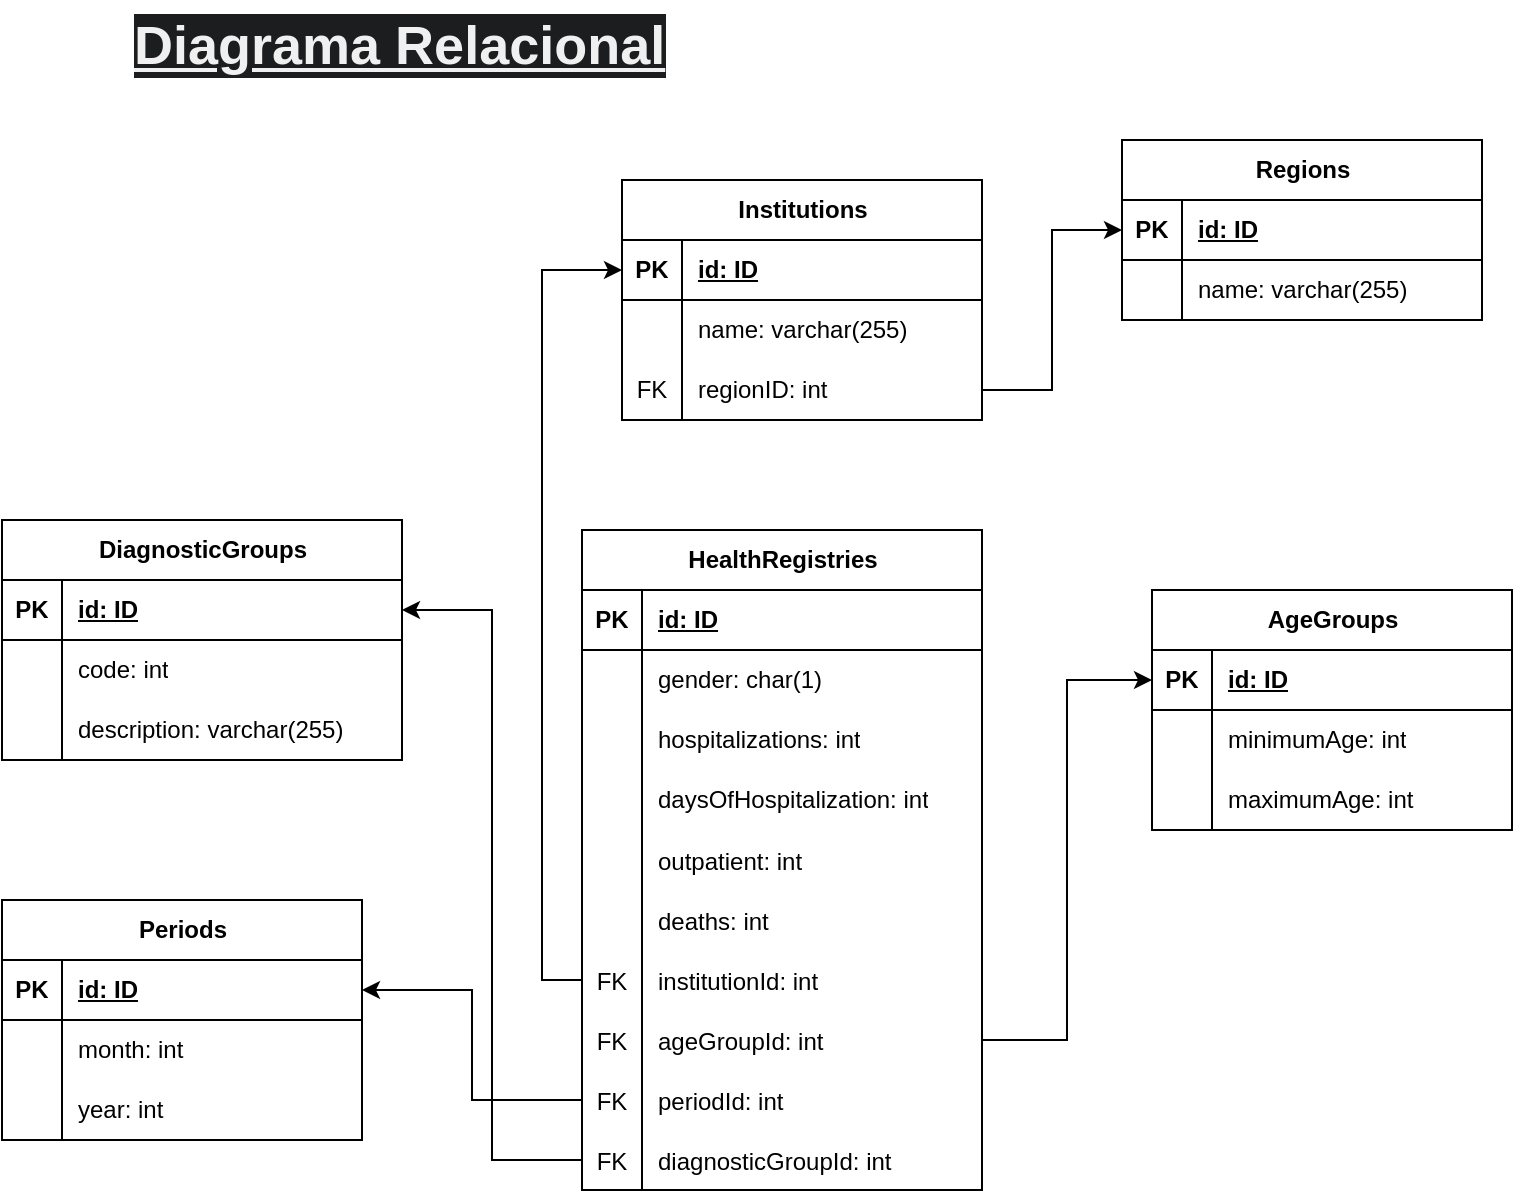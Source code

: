 <mxfile version="24.7.17">
  <diagram name="Page-1" id="1pG7qAtHlgnXFQDSmZo-">
    <mxGraphModel dx="1050" dy="621" grid="1" gridSize="10" guides="1" tooltips="1" connect="1" arrows="1" fold="1" page="1" pageScale="1" pageWidth="827" pageHeight="1169" math="0" shadow="0">
      <root>
        <mxCell id="0" />
        <mxCell id="1" parent="0" />
        <mxCell id="fRp8Ay0uZas1ZXzcsA2i-1" value="DiagnosticGroups" style="shape=table;startSize=30;container=1;collapsible=1;childLayout=tableLayout;fixedRows=1;rowLines=0;fontStyle=1;align=center;resizeLast=1;html=1;" parent="1" vertex="1">
          <mxGeometry x="36" y="330" width="200" height="120" as="geometry" />
        </mxCell>
        <mxCell id="fRp8Ay0uZas1ZXzcsA2i-2" value="" style="shape=tableRow;horizontal=0;startSize=0;swimlaneHead=0;swimlaneBody=0;fillColor=none;collapsible=0;dropTarget=0;points=[[0,0.5],[1,0.5]];portConstraint=eastwest;top=0;left=0;right=0;bottom=1;" parent="fRp8Ay0uZas1ZXzcsA2i-1" vertex="1">
          <mxGeometry y="30" width="200" height="30" as="geometry" />
        </mxCell>
        <mxCell id="fRp8Ay0uZas1ZXzcsA2i-3" value="PK" style="shape=partialRectangle;connectable=0;fillColor=none;top=0;left=0;bottom=0;right=0;fontStyle=1;overflow=hidden;whiteSpace=wrap;html=1;" parent="fRp8Ay0uZas1ZXzcsA2i-2" vertex="1">
          <mxGeometry width="30" height="30" as="geometry">
            <mxRectangle width="30" height="30" as="alternateBounds" />
          </mxGeometry>
        </mxCell>
        <mxCell id="fRp8Ay0uZas1ZXzcsA2i-4" value="id: ID" style="shape=partialRectangle;connectable=0;fillColor=none;top=0;left=0;bottom=0;right=0;align=left;spacingLeft=6;fontStyle=5;overflow=hidden;whiteSpace=wrap;html=1;" parent="fRp8Ay0uZas1ZXzcsA2i-2" vertex="1">
          <mxGeometry x="30" width="170" height="30" as="geometry">
            <mxRectangle width="170" height="30" as="alternateBounds" />
          </mxGeometry>
        </mxCell>
        <mxCell id="fRp8Ay0uZas1ZXzcsA2i-5" value="" style="shape=tableRow;horizontal=0;startSize=0;swimlaneHead=0;swimlaneBody=0;fillColor=none;collapsible=0;dropTarget=0;points=[[0,0.5],[1,0.5]];portConstraint=eastwest;top=0;left=0;right=0;bottom=0;" parent="fRp8Ay0uZas1ZXzcsA2i-1" vertex="1">
          <mxGeometry y="60" width="200" height="30" as="geometry" />
        </mxCell>
        <mxCell id="fRp8Ay0uZas1ZXzcsA2i-6" value="" style="shape=partialRectangle;connectable=0;fillColor=none;top=0;left=0;bottom=0;right=0;editable=1;overflow=hidden;whiteSpace=wrap;html=1;" parent="fRp8Ay0uZas1ZXzcsA2i-5" vertex="1">
          <mxGeometry width="30" height="30" as="geometry">
            <mxRectangle width="30" height="30" as="alternateBounds" />
          </mxGeometry>
        </mxCell>
        <mxCell id="fRp8Ay0uZas1ZXzcsA2i-7" value="code: int" style="shape=partialRectangle;connectable=0;fillColor=none;top=0;left=0;bottom=0;right=0;align=left;spacingLeft=6;overflow=hidden;whiteSpace=wrap;html=1;" parent="fRp8Ay0uZas1ZXzcsA2i-5" vertex="1">
          <mxGeometry x="30" width="170" height="30" as="geometry">
            <mxRectangle width="170" height="30" as="alternateBounds" />
          </mxGeometry>
        </mxCell>
        <mxCell id="fRp8Ay0uZas1ZXzcsA2i-8" value="" style="shape=tableRow;horizontal=0;startSize=0;swimlaneHead=0;swimlaneBody=0;fillColor=none;collapsible=0;dropTarget=0;points=[[0,0.5],[1,0.5]];portConstraint=eastwest;top=0;left=0;right=0;bottom=0;" parent="fRp8Ay0uZas1ZXzcsA2i-1" vertex="1">
          <mxGeometry y="90" width="200" height="30" as="geometry" />
        </mxCell>
        <mxCell id="fRp8Ay0uZas1ZXzcsA2i-9" value="" style="shape=partialRectangle;connectable=0;fillColor=none;top=0;left=0;bottom=0;right=0;editable=1;overflow=hidden;whiteSpace=wrap;html=1;" parent="fRp8Ay0uZas1ZXzcsA2i-8" vertex="1">
          <mxGeometry width="30" height="30" as="geometry">
            <mxRectangle width="30" height="30" as="alternateBounds" />
          </mxGeometry>
        </mxCell>
        <mxCell id="fRp8Ay0uZas1ZXzcsA2i-10" value="description: varchar(255)" style="shape=partialRectangle;connectable=0;fillColor=none;top=0;left=0;bottom=0;right=0;align=left;spacingLeft=6;overflow=hidden;whiteSpace=wrap;html=1;" parent="fRp8Ay0uZas1ZXzcsA2i-8" vertex="1">
          <mxGeometry x="30" width="170" height="30" as="geometry">
            <mxRectangle width="170" height="30" as="alternateBounds" />
          </mxGeometry>
        </mxCell>
        <mxCell id="fRp8Ay0uZas1ZXzcsA2i-14" value="Periods" style="shape=table;startSize=30;container=1;collapsible=1;childLayout=tableLayout;fixedRows=1;rowLines=0;fontStyle=1;align=center;resizeLast=1;html=1;" parent="1" vertex="1">
          <mxGeometry x="36" y="520" width="180" height="120" as="geometry" />
        </mxCell>
        <mxCell id="fRp8Ay0uZas1ZXzcsA2i-15" value="" style="shape=tableRow;horizontal=0;startSize=0;swimlaneHead=0;swimlaneBody=0;fillColor=none;collapsible=0;dropTarget=0;points=[[0,0.5],[1,0.5]];portConstraint=eastwest;top=0;left=0;right=0;bottom=1;" parent="fRp8Ay0uZas1ZXzcsA2i-14" vertex="1">
          <mxGeometry y="30" width="180" height="30" as="geometry" />
        </mxCell>
        <mxCell id="fRp8Ay0uZas1ZXzcsA2i-16" value="PK" style="shape=partialRectangle;connectable=0;fillColor=none;top=0;left=0;bottom=0;right=0;fontStyle=1;overflow=hidden;whiteSpace=wrap;html=1;" parent="fRp8Ay0uZas1ZXzcsA2i-15" vertex="1">
          <mxGeometry width="30" height="30" as="geometry">
            <mxRectangle width="30" height="30" as="alternateBounds" />
          </mxGeometry>
        </mxCell>
        <mxCell id="fRp8Ay0uZas1ZXzcsA2i-17" value="id: ID" style="shape=partialRectangle;connectable=0;fillColor=none;top=0;left=0;bottom=0;right=0;align=left;spacingLeft=6;fontStyle=5;overflow=hidden;whiteSpace=wrap;html=1;" parent="fRp8Ay0uZas1ZXzcsA2i-15" vertex="1">
          <mxGeometry x="30" width="150" height="30" as="geometry">
            <mxRectangle width="150" height="30" as="alternateBounds" />
          </mxGeometry>
        </mxCell>
        <mxCell id="fRp8Ay0uZas1ZXzcsA2i-18" value="" style="shape=tableRow;horizontal=0;startSize=0;swimlaneHead=0;swimlaneBody=0;fillColor=none;collapsible=0;dropTarget=0;points=[[0,0.5],[1,0.5]];portConstraint=eastwest;top=0;left=0;right=0;bottom=0;" parent="fRp8Ay0uZas1ZXzcsA2i-14" vertex="1">
          <mxGeometry y="60" width="180" height="30" as="geometry" />
        </mxCell>
        <mxCell id="fRp8Ay0uZas1ZXzcsA2i-19" value="" style="shape=partialRectangle;connectable=0;fillColor=none;top=0;left=0;bottom=0;right=0;editable=1;overflow=hidden;whiteSpace=wrap;html=1;" parent="fRp8Ay0uZas1ZXzcsA2i-18" vertex="1">
          <mxGeometry width="30" height="30" as="geometry">
            <mxRectangle width="30" height="30" as="alternateBounds" />
          </mxGeometry>
        </mxCell>
        <mxCell id="fRp8Ay0uZas1ZXzcsA2i-20" value="month: int" style="shape=partialRectangle;connectable=0;fillColor=none;top=0;left=0;bottom=0;right=0;align=left;spacingLeft=6;overflow=hidden;whiteSpace=wrap;html=1;" parent="fRp8Ay0uZas1ZXzcsA2i-18" vertex="1">
          <mxGeometry x="30" width="150" height="30" as="geometry">
            <mxRectangle width="150" height="30" as="alternateBounds" />
          </mxGeometry>
        </mxCell>
        <mxCell id="fRp8Ay0uZas1ZXzcsA2i-21" value="" style="shape=tableRow;horizontal=0;startSize=0;swimlaneHead=0;swimlaneBody=0;fillColor=none;collapsible=0;dropTarget=0;points=[[0,0.5],[1,0.5]];portConstraint=eastwest;top=0;left=0;right=0;bottom=0;" parent="fRp8Ay0uZas1ZXzcsA2i-14" vertex="1">
          <mxGeometry y="90" width="180" height="30" as="geometry" />
        </mxCell>
        <mxCell id="fRp8Ay0uZas1ZXzcsA2i-22" value="" style="shape=partialRectangle;connectable=0;fillColor=none;top=0;left=0;bottom=0;right=0;editable=1;overflow=hidden;whiteSpace=wrap;html=1;" parent="fRp8Ay0uZas1ZXzcsA2i-21" vertex="1">
          <mxGeometry width="30" height="30" as="geometry">
            <mxRectangle width="30" height="30" as="alternateBounds" />
          </mxGeometry>
        </mxCell>
        <mxCell id="fRp8Ay0uZas1ZXzcsA2i-23" value="year: int" style="shape=partialRectangle;connectable=0;fillColor=none;top=0;left=0;bottom=0;right=0;align=left;spacingLeft=6;overflow=hidden;whiteSpace=wrap;html=1;" parent="fRp8Ay0uZas1ZXzcsA2i-21" vertex="1">
          <mxGeometry x="30" width="150" height="30" as="geometry">
            <mxRectangle width="150" height="30" as="alternateBounds" />
          </mxGeometry>
        </mxCell>
        <mxCell id="fRp8Ay0uZas1ZXzcsA2i-27" value="Regions" style="shape=table;startSize=30;container=1;collapsible=1;childLayout=tableLayout;fixedRows=1;rowLines=0;fontStyle=1;align=center;resizeLast=1;html=1;" parent="1" vertex="1">
          <mxGeometry x="596" y="140" width="180" height="90" as="geometry" />
        </mxCell>
        <mxCell id="fRp8Ay0uZas1ZXzcsA2i-28" value="" style="shape=tableRow;horizontal=0;startSize=0;swimlaneHead=0;swimlaneBody=0;fillColor=none;collapsible=0;dropTarget=0;points=[[0,0.5],[1,0.5]];portConstraint=eastwest;top=0;left=0;right=0;bottom=1;" parent="fRp8Ay0uZas1ZXzcsA2i-27" vertex="1">
          <mxGeometry y="30" width="180" height="30" as="geometry" />
        </mxCell>
        <mxCell id="fRp8Ay0uZas1ZXzcsA2i-29" value="PK" style="shape=partialRectangle;connectable=0;fillColor=none;top=0;left=0;bottom=0;right=0;fontStyle=1;overflow=hidden;whiteSpace=wrap;html=1;" parent="fRp8Ay0uZas1ZXzcsA2i-28" vertex="1">
          <mxGeometry width="30" height="30" as="geometry">
            <mxRectangle width="30" height="30" as="alternateBounds" />
          </mxGeometry>
        </mxCell>
        <mxCell id="fRp8Ay0uZas1ZXzcsA2i-30" value="id: ID" style="shape=partialRectangle;connectable=0;fillColor=none;top=0;left=0;bottom=0;right=0;align=left;spacingLeft=6;fontStyle=5;overflow=hidden;whiteSpace=wrap;html=1;" parent="fRp8Ay0uZas1ZXzcsA2i-28" vertex="1">
          <mxGeometry x="30" width="150" height="30" as="geometry">
            <mxRectangle width="150" height="30" as="alternateBounds" />
          </mxGeometry>
        </mxCell>
        <mxCell id="fRp8Ay0uZas1ZXzcsA2i-31" value="" style="shape=tableRow;horizontal=0;startSize=0;swimlaneHead=0;swimlaneBody=0;fillColor=none;collapsible=0;dropTarget=0;points=[[0,0.5],[1,0.5]];portConstraint=eastwest;top=0;left=0;right=0;bottom=0;" parent="fRp8Ay0uZas1ZXzcsA2i-27" vertex="1">
          <mxGeometry y="60" width="180" height="30" as="geometry" />
        </mxCell>
        <mxCell id="fRp8Ay0uZas1ZXzcsA2i-32" value="" style="shape=partialRectangle;connectable=0;fillColor=none;top=0;left=0;bottom=0;right=0;editable=1;overflow=hidden;whiteSpace=wrap;html=1;" parent="fRp8Ay0uZas1ZXzcsA2i-31" vertex="1">
          <mxGeometry width="30" height="30" as="geometry">
            <mxRectangle width="30" height="30" as="alternateBounds" />
          </mxGeometry>
        </mxCell>
        <mxCell id="fRp8Ay0uZas1ZXzcsA2i-33" value="name: varchar(255)" style="shape=partialRectangle;connectable=0;fillColor=none;top=0;left=0;bottom=0;right=0;align=left;spacingLeft=6;overflow=hidden;whiteSpace=wrap;html=1;" parent="fRp8Ay0uZas1ZXzcsA2i-31" vertex="1">
          <mxGeometry x="30" width="150" height="30" as="geometry">
            <mxRectangle width="150" height="30" as="alternateBounds" />
          </mxGeometry>
        </mxCell>
        <mxCell id="fRp8Ay0uZas1ZXzcsA2i-40" value="HealthRegistries" style="shape=table;startSize=30;container=1;collapsible=1;childLayout=tableLayout;fixedRows=1;rowLines=0;fontStyle=1;align=center;resizeLast=1;html=1;" parent="1" vertex="1">
          <mxGeometry x="326" y="335" width="200" height="330" as="geometry" />
        </mxCell>
        <mxCell id="fRp8Ay0uZas1ZXzcsA2i-41" value="" style="shape=tableRow;horizontal=0;startSize=0;swimlaneHead=0;swimlaneBody=0;fillColor=none;collapsible=0;dropTarget=0;points=[[0,0.5],[1,0.5]];portConstraint=eastwest;top=0;left=0;right=0;bottom=1;" parent="fRp8Ay0uZas1ZXzcsA2i-40" vertex="1">
          <mxGeometry y="30" width="200" height="30" as="geometry" />
        </mxCell>
        <mxCell id="fRp8Ay0uZas1ZXzcsA2i-42" value="PK" style="shape=partialRectangle;connectable=0;fillColor=none;top=0;left=0;bottom=0;right=0;fontStyle=1;overflow=hidden;whiteSpace=wrap;html=1;" parent="fRp8Ay0uZas1ZXzcsA2i-41" vertex="1">
          <mxGeometry width="30" height="30" as="geometry">
            <mxRectangle width="30" height="30" as="alternateBounds" />
          </mxGeometry>
        </mxCell>
        <mxCell id="fRp8Ay0uZas1ZXzcsA2i-43" value="id: ID" style="shape=partialRectangle;connectable=0;fillColor=none;top=0;left=0;bottom=0;right=0;align=left;spacingLeft=6;fontStyle=5;overflow=hidden;whiteSpace=wrap;html=1;" parent="fRp8Ay0uZas1ZXzcsA2i-41" vertex="1">
          <mxGeometry x="30" width="170" height="30" as="geometry">
            <mxRectangle width="170" height="30" as="alternateBounds" />
          </mxGeometry>
        </mxCell>
        <mxCell id="fRp8Ay0uZas1ZXzcsA2i-44" value="" style="shape=tableRow;horizontal=0;startSize=0;swimlaneHead=0;swimlaneBody=0;fillColor=none;collapsible=0;dropTarget=0;points=[[0,0.5],[1,0.5]];portConstraint=eastwest;top=0;left=0;right=0;bottom=0;" parent="fRp8Ay0uZas1ZXzcsA2i-40" vertex="1">
          <mxGeometry y="60" width="200" height="30" as="geometry" />
        </mxCell>
        <mxCell id="fRp8Ay0uZas1ZXzcsA2i-45" value="" style="shape=partialRectangle;connectable=0;fillColor=none;top=0;left=0;bottom=0;right=0;editable=1;overflow=hidden;whiteSpace=wrap;html=1;" parent="fRp8Ay0uZas1ZXzcsA2i-44" vertex="1">
          <mxGeometry width="30" height="30" as="geometry">
            <mxRectangle width="30" height="30" as="alternateBounds" />
          </mxGeometry>
        </mxCell>
        <mxCell id="fRp8Ay0uZas1ZXzcsA2i-46" value="gender: char(1)" style="shape=partialRectangle;connectable=0;fillColor=none;top=0;left=0;bottom=0;right=0;align=left;spacingLeft=6;overflow=hidden;whiteSpace=wrap;html=1;" parent="fRp8Ay0uZas1ZXzcsA2i-44" vertex="1">
          <mxGeometry x="30" width="170" height="30" as="geometry">
            <mxRectangle width="170" height="30" as="alternateBounds" />
          </mxGeometry>
        </mxCell>
        <mxCell id="fRp8Ay0uZas1ZXzcsA2i-47" value="" style="shape=tableRow;horizontal=0;startSize=0;swimlaneHead=0;swimlaneBody=0;fillColor=none;collapsible=0;dropTarget=0;points=[[0,0.5],[1,0.5]];portConstraint=eastwest;top=0;left=0;right=0;bottom=0;" parent="fRp8Ay0uZas1ZXzcsA2i-40" vertex="1">
          <mxGeometry y="90" width="200" height="30" as="geometry" />
        </mxCell>
        <mxCell id="fRp8Ay0uZas1ZXzcsA2i-48" value="" style="shape=partialRectangle;connectable=0;fillColor=none;top=0;left=0;bottom=0;right=0;editable=1;overflow=hidden;whiteSpace=wrap;html=1;" parent="fRp8Ay0uZas1ZXzcsA2i-47" vertex="1">
          <mxGeometry width="30" height="30" as="geometry">
            <mxRectangle width="30" height="30" as="alternateBounds" />
          </mxGeometry>
        </mxCell>
        <mxCell id="fRp8Ay0uZas1ZXzcsA2i-49" value="hospitalizations: int" style="shape=partialRectangle;connectable=0;fillColor=none;top=0;left=0;bottom=0;right=0;align=left;spacingLeft=6;overflow=hidden;whiteSpace=wrap;html=1;" parent="fRp8Ay0uZas1ZXzcsA2i-47" vertex="1">
          <mxGeometry x="30" width="170" height="30" as="geometry">
            <mxRectangle width="170" height="30" as="alternateBounds" />
          </mxGeometry>
        </mxCell>
        <mxCell id="fRp8Ay0uZas1ZXzcsA2i-50" value="" style="shape=tableRow;horizontal=0;startSize=0;swimlaneHead=0;swimlaneBody=0;fillColor=none;collapsible=0;dropTarget=0;points=[[0,0.5],[1,0.5]];portConstraint=eastwest;top=0;left=0;right=0;bottom=0;" parent="fRp8Ay0uZas1ZXzcsA2i-40" vertex="1">
          <mxGeometry y="120" width="200" height="30" as="geometry" />
        </mxCell>
        <mxCell id="fRp8Ay0uZas1ZXzcsA2i-51" value="" style="shape=partialRectangle;connectable=0;fillColor=none;top=0;left=0;bottom=0;right=0;editable=1;overflow=hidden;whiteSpace=wrap;html=1;" parent="fRp8Ay0uZas1ZXzcsA2i-50" vertex="1">
          <mxGeometry width="30" height="30" as="geometry">
            <mxRectangle width="30" height="30" as="alternateBounds" />
          </mxGeometry>
        </mxCell>
        <mxCell id="fRp8Ay0uZas1ZXzcsA2i-52" value="daysOfHospitalization: int" style="shape=partialRectangle;connectable=0;fillColor=none;top=0;left=0;bottom=0;right=0;align=left;spacingLeft=6;overflow=hidden;whiteSpace=wrap;html=1;" parent="fRp8Ay0uZas1ZXzcsA2i-50" vertex="1">
          <mxGeometry x="30" width="170" height="30" as="geometry">
            <mxRectangle width="170" height="30" as="alternateBounds" />
          </mxGeometry>
        </mxCell>
        <mxCell id="fRp8Ay0uZas1ZXzcsA2i-67" value="" style="shape=tableRow;horizontal=0;startSize=0;swimlaneHead=0;swimlaneBody=0;fillColor=none;collapsible=0;dropTarget=0;points=[[0,0.5],[1,0.5]];portConstraint=eastwest;top=0;left=0;right=0;bottom=0;" parent="fRp8Ay0uZas1ZXzcsA2i-40" vertex="1">
          <mxGeometry y="150" width="200" height="30" as="geometry" />
        </mxCell>
        <mxCell id="fRp8Ay0uZas1ZXzcsA2i-68" value="" style="shape=partialRectangle;connectable=0;fillColor=none;top=0;left=0;bottom=0;right=0;editable=1;overflow=hidden;" parent="fRp8Ay0uZas1ZXzcsA2i-67" vertex="1">
          <mxGeometry width="30" height="30" as="geometry">
            <mxRectangle width="30" height="30" as="alternateBounds" />
          </mxGeometry>
        </mxCell>
        <mxCell id="fRp8Ay0uZas1ZXzcsA2i-69" value="outpatient: int" style="shape=partialRectangle;connectable=0;fillColor=none;top=0;left=0;bottom=0;right=0;align=left;spacingLeft=6;overflow=hidden;" parent="fRp8Ay0uZas1ZXzcsA2i-67" vertex="1">
          <mxGeometry x="30" width="170" height="30" as="geometry">
            <mxRectangle width="170" height="30" as="alternateBounds" />
          </mxGeometry>
        </mxCell>
        <mxCell id="fRp8Ay0uZas1ZXzcsA2i-76" value="" style="shape=tableRow;horizontal=0;startSize=0;swimlaneHead=0;swimlaneBody=0;fillColor=none;collapsible=0;dropTarget=0;points=[[0,0.5],[1,0.5]];portConstraint=eastwest;top=0;left=0;right=0;bottom=0;" parent="fRp8Ay0uZas1ZXzcsA2i-40" vertex="1">
          <mxGeometry y="180" width="200" height="30" as="geometry" />
        </mxCell>
        <mxCell id="fRp8Ay0uZas1ZXzcsA2i-77" value="" style="shape=partialRectangle;connectable=0;fillColor=none;top=0;left=0;bottom=0;right=0;editable=1;overflow=hidden;" parent="fRp8Ay0uZas1ZXzcsA2i-76" vertex="1">
          <mxGeometry width="30" height="30" as="geometry">
            <mxRectangle width="30" height="30" as="alternateBounds" />
          </mxGeometry>
        </mxCell>
        <mxCell id="fRp8Ay0uZas1ZXzcsA2i-78" value="deaths: int" style="shape=partialRectangle;connectable=0;fillColor=none;top=0;left=0;bottom=0;right=0;align=left;spacingLeft=6;overflow=hidden;" parent="fRp8Ay0uZas1ZXzcsA2i-76" vertex="1">
          <mxGeometry x="30" width="170" height="30" as="geometry">
            <mxRectangle width="170" height="30" as="alternateBounds" />
          </mxGeometry>
        </mxCell>
        <mxCell id="fRp8Ay0uZas1ZXzcsA2i-73" value="" style="shape=tableRow;horizontal=0;startSize=0;swimlaneHead=0;swimlaneBody=0;fillColor=none;collapsible=0;dropTarget=0;points=[[0,0.5],[1,0.5]];portConstraint=eastwest;top=0;left=0;right=0;bottom=0;" parent="fRp8Ay0uZas1ZXzcsA2i-40" vertex="1">
          <mxGeometry y="210" width="200" height="30" as="geometry" />
        </mxCell>
        <mxCell id="fRp8Ay0uZas1ZXzcsA2i-74" value="FK" style="shape=partialRectangle;connectable=0;fillColor=none;top=0;left=0;bottom=0;right=0;editable=1;overflow=hidden;" parent="fRp8Ay0uZas1ZXzcsA2i-73" vertex="1">
          <mxGeometry width="30" height="30" as="geometry">
            <mxRectangle width="30" height="30" as="alternateBounds" />
          </mxGeometry>
        </mxCell>
        <mxCell id="fRp8Ay0uZas1ZXzcsA2i-75" value="institutionId: int" style="shape=partialRectangle;connectable=0;fillColor=none;top=0;left=0;bottom=0;right=0;align=left;spacingLeft=6;overflow=hidden;" parent="fRp8Ay0uZas1ZXzcsA2i-73" vertex="1">
          <mxGeometry x="30" width="170" height="30" as="geometry">
            <mxRectangle width="170" height="30" as="alternateBounds" />
          </mxGeometry>
        </mxCell>
        <mxCell id="fRp8Ay0uZas1ZXzcsA2i-79" value="" style="shape=tableRow;horizontal=0;startSize=0;swimlaneHead=0;swimlaneBody=0;fillColor=none;collapsible=0;dropTarget=0;points=[[0,0.5],[1,0.5]];portConstraint=eastwest;top=0;left=0;right=0;bottom=0;" parent="fRp8Ay0uZas1ZXzcsA2i-40" vertex="1">
          <mxGeometry y="240" width="200" height="30" as="geometry" />
        </mxCell>
        <mxCell id="fRp8Ay0uZas1ZXzcsA2i-80" value="FK" style="shape=partialRectangle;connectable=0;fillColor=none;top=0;left=0;bottom=0;right=0;editable=1;overflow=hidden;" parent="fRp8Ay0uZas1ZXzcsA2i-79" vertex="1">
          <mxGeometry width="30" height="30" as="geometry">
            <mxRectangle width="30" height="30" as="alternateBounds" />
          </mxGeometry>
        </mxCell>
        <mxCell id="fRp8Ay0uZas1ZXzcsA2i-81" value="ageGroupId: int" style="shape=partialRectangle;connectable=0;fillColor=none;top=0;left=0;bottom=0;right=0;align=left;spacingLeft=6;overflow=hidden;" parent="fRp8Ay0uZas1ZXzcsA2i-79" vertex="1">
          <mxGeometry x="30" width="170" height="30" as="geometry">
            <mxRectangle width="170" height="30" as="alternateBounds" />
          </mxGeometry>
        </mxCell>
        <mxCell id="fRp8Ay0uZas1ZXzcsA2i-70" value="" style="shape=tableRow;horizontal=0;startSize=0;swimlaneHead=0;swimlaneBody=0;fillColor=none;collapsible=0;dropTarget=0;points=[[0,0.5],[1,0.5]];portConstraint=eastwest;top=0;left=0;right=0;bottom=0;" parent="fRp8Ay0uZas1ZXzcsA2i-40" vertex="1">
          <mxGeometry y="270" width="200" height="30" as="geometry" />
        </mxCell>
        <mxCell id="fRp8Ay0uZas1ZXzcsA2i-71" value="FK" style="shape=partialRectangle;connectable=0;fillColor=none;top=0;left=0;bottom=0;right=0;editable=1;overflow=hidden;" parent="fRp8Ay0uZas1ZXzcsA2i-70" vertex="1">
          <mxGeometry width="30" height="30" as="geometry">
            <mxRectangle width="30" height="30" as="alternateBounds" />
          </mxGeometry>
        </mxCell>
        <mxCell id="fRp8Ay0uZas1ZXzcsA2i-72" value="periodId: int" style="shape=partialRectangle;connectable=0;fillColor=none;top=0;left=0;bottom=0;right=0;align=left;spacingLeft=6;overflow=hidden;" parent="fRp8Ay0uZas1ZXzcsA2i-70" vertex="1">
          <mxGeometry x="30" width="170" height="30" as="geometry">
            <mxRectangle width="170" height="30" as="alternateBounds" />
          </mxGeometry>
        </mxCell>
        <mxCell id="fRp8Ay0uZas1ZXzcsA2i-82" value="" style="shape=tableRow;horizontal=0;startSize=0;swimlaneHead=0;swimlaneBody=0;fillColor=none;collapsible=0;dropTarget=0;points=[[0,0.5],[1,0.5]];portConstraint=eastwest;top=0;left=0;right=0;bottom=0;" parent="fRp8Ay0uZas1ZXzcsA2i-40" vertex="1">
          <mxGeometry y="300" width="200" height="30" as="geometry" />
        </mxCell>
        <mxCell id="fRp8Ay0uZas1ZXzcsA2i-83" value="FK" style="shape=partialRectangle;connectable=0;fillColor=none;top=0;left=0;bottom=0;right=0;editable=1;overflow=hidden;" parent="fRp8Ay0uZas1ZXzcsA2i-82" vertex="1">
          <mxGeometry width="30" height="30" as="geometry">
            <mxRectangle width="30" height="30" as="alternateBounds" />
          </mxGeometry>
        </mxCell>
        <mxCell id="fRp8Ay0uZas1ZXzcsA2i-84" value="diagnosticGroupId: int" style="shape=partialRectangle;connectable=0;fillColor=none;top=0;left=0;bottom=0;right=0;align=left;spacingLeft=6;overflow=hidden;" parent="fRp8Ay0uZas1ZXzcsA2i-82" vertex="1">
          <mxGeometry x="30" width="170" height="30" as="geometry">
            <mxRectangle width="170" height="30" as="alternateBounds" />
          </mxGeometry>
        </mxCell>
        <mxCell id="fRp8Ay0uZas1ZXzcsA2i-53" value="Institutions" style="shape=table;startSize=30;container=1;collapsible=1;childLayout=tableLayout;fixedRows=1;rowLines=0;fontStyle=1;align=center;resizeLast=1;html=1;" parent="1" vertex="1">
          <mxGeometry x="346" y="160" width="180" height="120" as="geometry" />
        </mxCell>
        <mxCell id="fRp8Ay0uZas1ZXzcsA2i-54" value="" style="shape=tableRow;horizontal=0;startSize=0;swimlaneHead=0;swimlaneBody=0;fillColor=none;collapsible=0;dropTarget=0;points=[[0,0.5],[1,0.5]];portConstraint=eastwest;top=0;left=0;right=0;bottom=1;" parent="fRp8Ay0uZas1ZXzcsA2i-53" vertex="1">
          <mxGeometry y="30" width="180" height="30" as="geometry" />
        </mxCell>
        <mxCell id="fRp8Ay0uZas1ZXzcsA2i-55" value="PK" style="shape=partialRectangle;connectable=0;fillColor=none;top=0;left=0;bottom=0;right=0;fontStyle=1;overflow=hidden;whiteSpace=wrap;html=1;" parent="fRp8Ay0uZas1ZXzcsA2i-54" vertex="1">
          <mxGeometry width="30" height="30" as="geometry">
            <mxRectangle width="30" height="30" as="alternateBounds" />
          </mxGeometry>
        </mxCell>
        <mxCell id="fRp8Ay0uZas1ZXzcsA2i-56" value="id: ID" style="shape=partialRectangle;connectable=0;fillColor=none;top=0;left=0;bottom=0;right=0;align=left;spacingLeft=6;fontStyle=5;overflow=hidden;whiteSpace=wrap;html=1;" parent="fRp8Ay0uZas1ZXzcsA2i-54" vertex="1">
          <mxGeometry x="30" width="150" height="30" as="geometry">
            <mxRectangle width="150" height="30" as="alternateBounds" />
          </mxGeometry>
        </mxCell>
        <mxCell id="fRp8Ay0uZas1ZXzcsA2i-57" value="" style="shape=tableRow;horizontal=0;startSize=0;swimlaneHead=0;swimlaneBody=0;fillColor=none;collapsible=0;dropTarget=0;points=[[0,0.5],[1,0.5]];portConstraint=eastwest;top=0;left=0;right=0;bottom=0;" parent="fRp8Ay0uZas1ZXzcsA2i-53" vertex="1">
          <mxGeometry y="60" width="180" height="30" as="geometry" />
        </mxCell>
        <mxCell id="fRp8Ay0uZas1ZXzcsA2i-58" value="" style="shape=partialRectangle;connectable=0;fillColor=none;top=0;left=0;bottom=0;right=0;editable=1;overflow=hidden;whiteSpace=wrap;html=1;" parent="fRp8Ay0uZas1ZXzcsA2i-57" vertex="1">
          <mxGeometry width="30" height="30" as="geometry">
            <mxRectangle width="30" height="30" as="alternateBounds" />
          </mxGeometry>
        </mxCell>
        <mxCell id="fRp8Ay0uZas1ZXzcsA2i-59" value="name: varchar(255)" style="shape=partialRectangle;connectable=0;fillColor=none;top=0;left=0;bottom=0;right=0;align=left;spacingLeft=6;overflow=hidden;whiteSpace=wrap;html=1;" parent="fRp8Ay0uZas1ZXzcsA2i-57" vertex="1">
          <mxGeometry x="30" width="150" height="30" as="geometry">
            <mxRectangle width="150" height="30" as="alternateBounds" />
          </mxGeometry>
        </mxCell>
        <mxCell id="fRp8Ay0uZas1ZXzcsA2i-60" value="" style="shape=tableRow;horizontal=0;startSize=0;swimlaneHead=0;swimlaneBody=0;fillColor=none;collapsible=0;dropTarget=0;points=[[0,0.5],[1,0.5]];portConstraint=eastwest;top=0;left=0;right=0;bottom=0;" parent="fRp8Ay0uZas1ZXzcsA2i-53" vertex="1">
          <mxGeometry y="90" width="180" height="30" as="geometry" />
        </mxCell>
        <mxCell id="fRp8Ay0uZas1ZXzcsA2i-61" value="FK" style="shape=partialRectangle;connectable=0;fillColor=none;top=0;left=0;bottom=0;right=0;editable=1;overflow=hidden;whiteSpace=wrap;html=1;" parent="fRp8Ay0uZas1ZXzcsA2i-60" vertex="1">
          <mxGeometry width="30" height="30" as="geometry">
            <mxRectangle width="30" height="30" as="alternateBounds" />
          </mxGeometry>
        </mxCell>
        <mxCell id="fRp8Ay0uZas1ZXzcsA2i-62" value="regionID: int" style="shape=partialRectangle;connectable=0;fillColor=none;top=0;left=0;bottom=0;right=0;align=left;spacingLeft=6;overflow=hidden;whiteSpace=wrap;html=1;" parent="fRp8Ay0uZas1ZXzcsA2i-60" vertex="1">
          <mxGeometry x="30" width="150" height="30" as="geometry">
            <mxRectangle width="150" height="30" as="alternateBounds" />
          </mxGeometry>
        </mxCell>
        <mxCell id="fRp8Ay0uZas1ZXzcsA2i-66" style="edgeStyle=orthogonalEdgeStyle;rounded=0;orthogonalLoop=1;jettySize=auto;html=1;entryX=1;entryY=0.5;entryDx=0;entryDy=0;endArrow=none;endFill=0;startArrow=classic;startFill=1;" parent="1" source="fRp8Ay0uZas1ZXzcsA2i-28" target="fRp8Ay0uZas1ZXzcsA2i-60" edge="1">
          <mxGeometry relative="1" as="geometry" />
        </mxCell>
        <mxCell id="fRp8Ay0uZas1ZXzcsA2i-86" style="edgeStyle=orthogonalEdgeStyle;rounded=0;orthogonalLoop=1;jettySize=auto;html=1;entryX=0;entryY=0.5;entryDx=0;entryDy=0;endArrow=none;endFill=0;startArrow=classic;startFill=1;" parent="1" source="fRp8Ay0uZas1ZXzcsA2i-54" target="fRp8Ay0uZas1ZXzcsA2i-73" edge="1">
          <mxGeometry relative="1" as="geometry" />
        </mxCell>
        <mxCell id="fRp8Ay0uZas1ZXzcsA2i-87" style="edgeStyle=orthogonalEdgeStyle;rounded=0;orthogonalLoop=1;jettySize=auto;html=1;entryX=0;entryY=0.5;entryDx=0;entryDy=0;startArrow=classic;startFill=1;endArrow=none;endFill=0;" parent="1" source="fRp8Ay0uZas1ZXzcsA2i-15" target="fRp8Ay0uZas1ZXzcsA2i-70" edge="1">
          <mxGeometry relative="1" as="geometry" />
        </mxCell>
        <mxCell id="fRp8Ay0uZas1ZXzcsA2i-88" style="edgeStyle=orthogonalEdgeStyle;rounded=0;orthogonalLoop=1;jettySize=auto;html=1;entryX=0;entryY=0.5;entryDx=0;entryDy=0;startArrow=classic;startFill=1;endArrow=none;endFill=0;" parent="1" source="fRp8Ay0uZas1ZXzcsA2i-2" target="fRp8Ay0uZas1ZXzcsA2i-82" edge="1">
          <mxGeometry relative="1" as="geometry" />
        </mxCell>
        <mxCell id="fRp8Ay0uZas1ZXzcsA2i-89" value="AgeGroups" style="shape=table;startSize=30;container=1;collapsible=1;childLayout=tableLayout;fixedRows=1;rowLines=0;fontStyle=1;align=center;resizeLast=1;html=1;" parent="1" vertex="1">
          <mxGeometry x="611" y="365" width="180" height="120" as="geometry" />
        </mxCell>
        <mxCell id="fRp8Ay0uZas1ZXzcsA2i-90" value="" style="shape=tableRow;horizontal=0;startSize=0;swimlaneHead=0;swimlaneBody=0;fillColor=none;collapsible=0;dropTarget=0;points=[[0,0.5],[1,0.5]];portConstraint=eastwest;top=0;left=0;right=0;bottom=1;" parent="fRp8Ay0uZas1ZXzcsA2i-89" vertex="1">
          <mxGeometry y="30" width="180" height="30" as="geometry" />
        </mxCell>
        <mxCell id="fRp8Ay0uZas1ZXzcsA2i-91" value="PK" style="shape=partialRectangle;connectable=0;fillColor=none;top=0;left=0;bottom=0;right=0;fontStyle=1;overflow=hidden;whiteSpace=wrap;html=1;" parent="fRp8Ay0uZas1ZXzcsA2i-90" vertex="1">
          <mxGeometry width="30" height="30" as="geometry">
            <mxRectangle width="30" height="30" as="alternateBounds" />
          </mxGeometry>
        </mxCell>
        <mxCell id="fRp8Ay0uZas1ZXzcsA2i-92" value="id: ID" style="shape=partialRectangle;connectable=0;fillColor=none;top=0;left=0;bottom=0;right=0;align=left;spacingLeft=6;fontStyle=5;overflow=hidden;whiteSpace=wrap;html=1;" parent="fRp8Ay0uZas1ZXzcsA2i-90" vertex="1">
          <mxGeometry x="30" width="150" height="30" as="geometry">
            <mxRectangle width="150" height="30" as="alternateBounds" />
          </mxGeometry>
        </mxCell>
        <mxCell id="fRp8Ay0uZas1ZXzcsA2i-93" value="" style="shape=tableRow;horizontal=0;startSize=0;swimlaneHead=0;swimlaneBody=0;fillColor=none;collapsible=0;dropTarget=0;points=[[0,0.5],[1,0.5]];portConstraint=eastwest;top=0;left=0;right=0;bottom=0;" parent="fRp8Ay0uZas1ZXzcsA2i-89" vertex="1">
          <mxGeometry y="60" width="180" height="30" as="geometry" />
        </mxCell>
        <mxCell id="fRp8Ay0uZas1ZXzcsA2i-94" value="" style="shape=partialRectangle;connectable=0;fillColor=none;top=0;left=0;bottom=0;right=0;editable=1;overflow=hidden;whiteSpace=wrap;html=1;" parent="fRp8Ay0uZas1ZXzcsA2i-93" vertex="1">
          <mxGeometry width="30" height="30" as="geometry">
            <mxRectangle width="30" height="30" as="alternateBounds" />
          </mxGeometry>
        </mxCell>
        <mxCell id="fRp8Ay0uZas1ZXzcsA2i-95" value="minimumAge: int" style="shape=partialRectangle;connectable=0;fillColor=none;top=0;left=0;bottom=0;right=0;align=left;spacingLeft=6;overflow=hidden;whiteSpace=wrap;html=1;" parent="fRp8Ay0uZas1ZXzcsA2i-93" vertex="1">
          <mxGeometry x="30" width="150" height="30" as="geometry">
            <mxRectangle width="150" height="30" as="alternateBounds" />
          </mxGeometry>
        </mxCell>
        <mxCell id="fRp8Ay0uZas1ZXzcsA2i-96" value="" style="shape=tableRow;horizontal=0;startSize=0;swimlaneHead=0;swimlaneBody=0;fillColor=none;collapsible=0;dropTarget=0;points=[[0,0.5],[1,0.5]];portConstraint=eastwest;top=0;left=0;right=0;bottom=0;" parent="fRp8Ay0uZas1ZXzcsA2i-89" vertex="1">
          <mxGeometry y="90" width="180" height="30" as="geometry" />
        </mxCell>
        <mxCell id="fRp8Ay0uZas1ZXzcsA2i-97" value="" style="shape=partialRectangle;connectable=0;fillColor=none;top=0;left=0;bottom=0;right=0;editable=1;overflow=hidden;whiteSpace=wrap;html=1;" parent="fRp8Ay0uZas1ZXzcsA2i-96" vertex="1">
          <mxGeometry width="30" height="30" as="geometry">
            <mxRectangle width="30" height="30" as="alternateBounds" />
          </mxGeometry>
        </mxCell>
        <mxCell id="fRp8Ay0uZas1ZXzcsA2i-98" value="maximumAge: int" style="shape=partialRectangle;connectable=0;fillColor=none;top=0;left=0;bottom=0;right=0;align=left;spacingLeft=6;overflow=hidden;whiteSpace=wrap;html=1;" parent="fRp8Ay0uZas1ZXzcsA2i-96" vertex="1">
          <mxGeometry x="30" width="150" height="30" as="geometry">
            <mxRectangle width="150" height="30" as="alternateBounds" />
          </mxGeometry>
        </mxCell>
        <mxCell id="fRp8Ay0uZas1ZXzcsA2i-102" style="edgeStyle=orthogonalEdgeStyle;rounded=0;orthogonalLoop=1;jettySize=auto;html=1;entryX=1;entryY=0.5;entryDx=0;entryDy=0;endArrow=none;endFill=0;startArrow=classic;startFill=1;" parent="1" source="fRp8Ay0uZas1ZXzcsA2i-90" target="fRp8Ay0uZas1ZXzcsA2i-79" edge="1">
          <mxGeometry relative="1" as="geometry" />
        </mxCell>
        <mxCell id="fRp8Ay0uZas1ZXzcsA2i-103" value="&lt;h1 style=&quot;forced-color-adjust: none; border-color: rgb(0, 0, 0); color: rgb(240, 240, 240); font-family: Helvetica; font-style: normal; font-variant-ligatures: normal; font-variant-caps: normal; letter-spacing: normal; orphans: 2; text-align: left; text-indent: 0px; text-transform: none; widows: 2; word-spacing: 0px; -webkit-text-stroke-width: 0px; white-space: normal; background-color: rgb(27, 29, 30); text-decoration-thickness: initial; text-decoration-style: initial; text-decoration-color: initial; margin-top: 0px;&quot;&gt;&lt;u style=&quot;forced-color-adjust: none; border-color: rgb(0, 0, 0);&quot;&gt;&lt;font style=&quot;forced-color-adjust: none; border-color: rgb(0, 0, 0); font-size: 27px;&quot;&gt;Diagrama Relacional&lt;/font&gt;&lt;/u&gt;&lt;/h1&gt;" style="text;whiteSpace=wrap;html=1;" parent="1" vertex="1">
          <mxGeometry x="100" y="70" width="310" height="70" as="geometry" />
        </mxCell>
      </root>
    </mxGraphModel>
  </diagram>
</mxfile>
